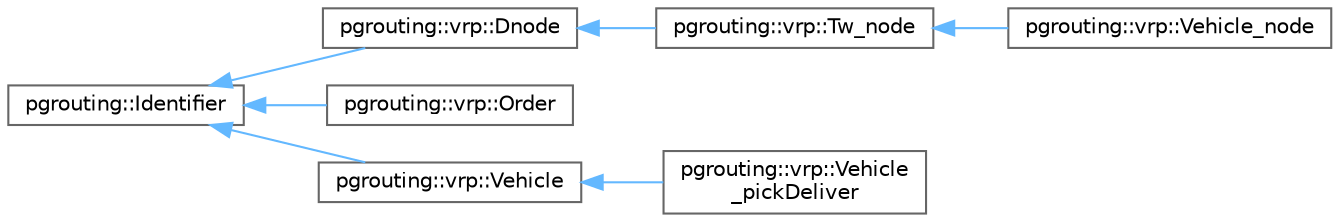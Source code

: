 digraph "Graphical Class Hierarchy"
{
 // LATEX_PDF_SIZE
  bgcolor="transparent";
  edge [fontname=Helvetica,fontsize=10,labelfontname=Helvetica,labelfontsize=10];
  node [fontname=Helvetica,fontsize=10,shape=box,height=0.2,width=0.4];
  rankdir="LR";
  Node0 [id="Node000000",label="pgrouting::Identifier",height=0.2,width=0.4,color="grey40", fillcolor="white", style="filled",URL="$classpgrouting_1_1Identifier.html",tooltip=" "];
  Node0 -> Node1 [id="edge20_Node000000_Node000001",dir="back",color="steelblue1",style="solid",tooltip=" "];
  Node1 [id="Node000001",label="pgrouting::vrp::Dnode",height=0.2,width=0.4,color="grey40", fillcolor="white", style="filled",URL="$classpgrouting_1_1vrp_1_1Dnode.html",tooltip="The Dnode class defines a the basic operations when data is a matrix."];
  Node1 -> Node2 [id="edge21_Node000001_Node000002",dir="back",color="steelblue1",style="solid",tooltip=" "];
  Node2 [id="Node000002",label="pgrouting::vrp::Tw_node",height=0.2,width=0.4,color="grey40", fillcolor="white", style="filled",URL="$classpgrouting_1_1vrp_1_1Tw__node.html",tooltip="Extends the Node class to create a Node with time window attributes."];
  Node2 -> Node3 [id="edge22_Node000002_Node000003",dir="back",color="steelblue1",style="solid",tooltip=" "];
  Node3 [id="Node000003",label="pgrouting::vrp::Vehicle_node",height=0.2,width=0.4,color="grey40", fillcolor="white", style="filled",URL="$classpgrouting_1_1vrp_1_1Vehicle__node.html",tooltip="Extend Tw_node to evaluate the vehicle at node level."];
  Node0 -> Node4 [id="edge23_Node000000_Node000004",dir="back",color="steelblue1",style="solid",tooltip=" "];
  Node4 [id="Node000004",label="pgrouting::vrp::Order",height=0.2,width=0.4,color="grey40", fillcolor="white", style="filled",URL="$classpgrouting_1_1vrp_1_1Order.html",tooltip=" "];
  Node0 -> Node5 [id="edge24_Node000000_Node000005",dir="back",color="steelblue1",style="solid",tooltip=" "];
  Node5 [id="Node000005",label="pgrouting::vrp::Vehicle",height=0.2,width=0.4,color="grey40", fillcolor="white", style="filled",URL="$classpgrouting_1_1vrp_1_1Vehicle.html",tooltip="Vehicle with time windows."];
  Node5 -> Node6 [id="edge25_Node000005_Node000006",dir="back",color="steelblue1",style="solid",tooltip=" "];
  Node6 [id="Node000006",label="pgrouting::vrp::Vehicle\l_pickDeliver",height=0.2,width=0.4,color="grey40", fillcolor="white", style="filled",URL="$classpgrouting_1_1vrp_1_1Vehicle__pickDeliver.html",tooltip=" "];
}
